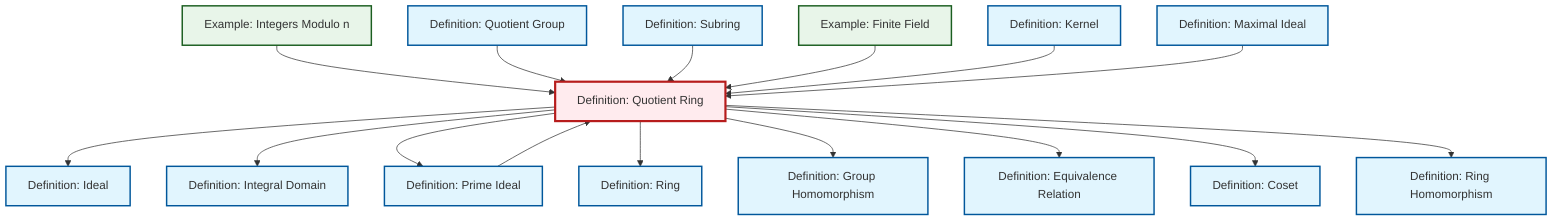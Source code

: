 graph TD
    classDef definition fill:#e1f5fe,stroke:#01579b,stroke-width:2px
    classDef theorem fill:#f3e5f5,stroke:#4a148c,stroke-width:2px
    classDef axiom fill:#fff3e0,stroke:#e65100,stroke-width:2px
    classDef example fill:#e8f5e9,stroke:#1b5e20,stroke-width:2px
    classDef current fill:#ffebee,stroke:#b71c1c,stroke-width:3px
    def-equivalence-relation["Definition: Equivalence Relation"]:::definition
    def-homomorphism["Definition: Group Homomorphism"]:::definition
    def-quotient-ring["Definition: Quotient Ring"]:::definition
    def-coset["Definition: Coset"]:::definition
    ex-finite-field["Example: Finite Field"]:::example
    def-kernel["Definition: Kernel"]:::definition
    def-quotient-group["Definition: Quotient Group"]:::definition
    def-integral-domain["Definition: Integral Domain"]:::definition
    def-maximal-ideal["Definition: Maximal Ideal"]:::definition
    def-ring-homomorphism["Definition: Ring Homomorphism"]:::definition
    ex-quotient-integers-mod-n["Example: Integers Modulo n"]:::example
    def-prime-ideal["Definition: Prime Ideal"]:::definition
    def-subring["Definition: Subring"]:::definition
    def-ring["Definition: Ring"]:::definition
    def-ideal["Definition: Ideal"]:::definition
    def-prime-ideal --> def-quotient-ring
    ex-quotient-integers-mod-n --> def-quotient-ring
    def-quotient-group --> def-quotient-ring
    def-quotient-ring --> def-ideal
    def-quotient-ring --> def-integral-domain
    def-subring --> def-quotient-ring
    def-quotient-ring --> def-prime-ideal
    def-quotient-ring --> def-ring
    ex-finite-field --> def-quotient-ring
    def-kernel --> def-quotient-ring
    def-quotient-ring --> def-homomorphism
    def-quotient-ring --> def-equivalence-relation
    def-quotient-ring --> def-coset
    def-quotient-ring --> def-ring-homomorphism
    def-maximal-ideal --> def-quotient-ring
    class def-quotient-ring current